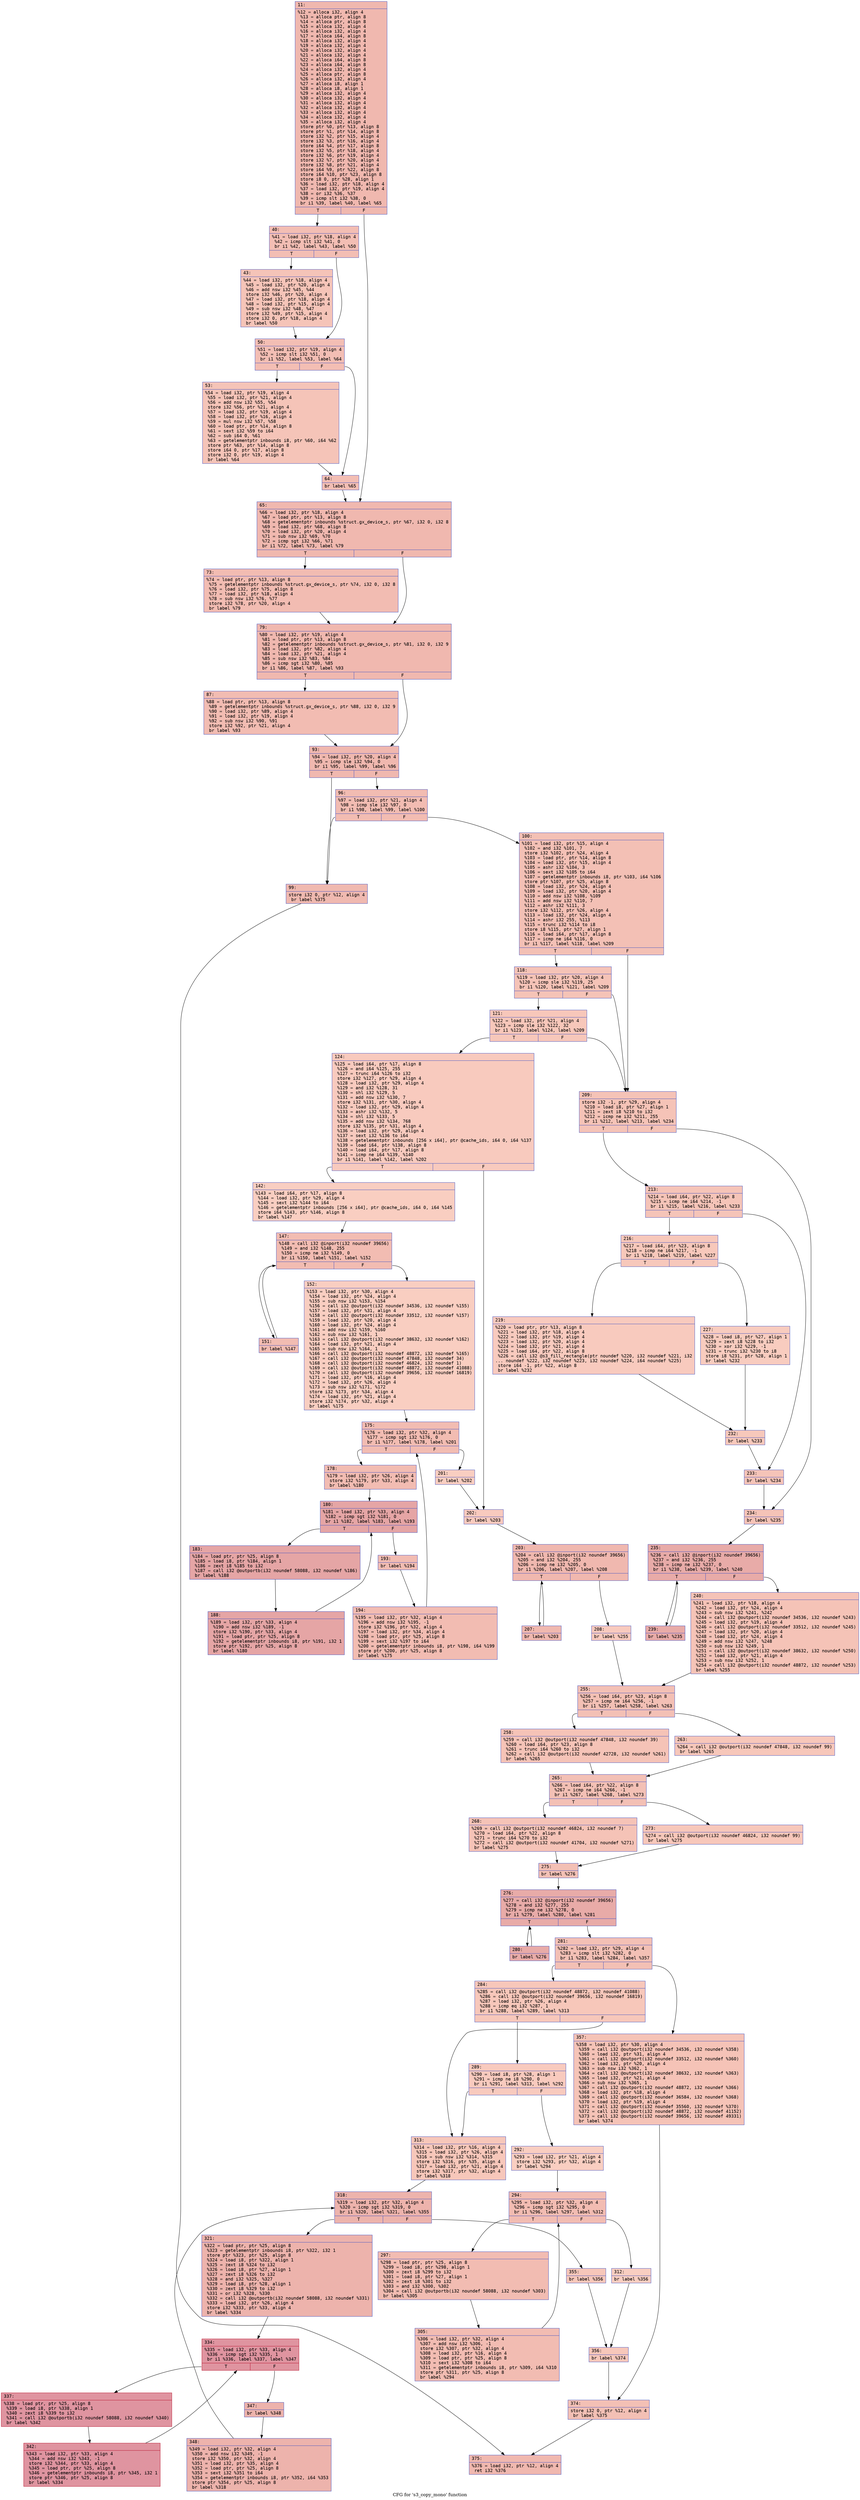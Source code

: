 digraph "CFG for 's3_copy_mono' function" {
	label="CFG for 's3_copy_mono' function";

	Node0x6000030da850 [shape=record,color="#3d50c3ff", style=filled, fillcolor="#dc5d4a70" fontname="Courier",label="{11:\l|  %12 = alloca i32, align 4\l  %13 = alloca ptr, align 8\l  %14 = alloca ptr, align 8\l  %15 = alloca i32, align 4\l  %16 = alloca i32, align 4\l  %17 = alloca i64, align 8\l  %18 = alloca i32, align 4\l  %19 = alloca i32, align 4\l  %20 = alloca i32, align 4\l  %21 = alloca i32, align 4\l  %22 = alloca i64, align 8\l  %23 = alloca i64, align 8\l  %24 = alloca i32, align 4\l  %25 = alloca ptr, align 8\l  %26 = alloca i32, align 4\l  %27 = alloca i8, align 1\l  %28 = alloca i8, align 1\l  %29 = alloca i32, align 4\l  %30 = alloca i32, align 4\l  %31 = alloca i32, align 4\l  %32 = alloca i32, align 4\l  %33 = alloca i32, align 4\l  %34 = alloca i32, align 4\l  %35 = alloca i32, align 4\l  store ptr %0, ptr %13, align 8\l  store ptr %1, ptr %14, align 8\l  store i32 %2, ptr %15, align 4\l  store i32 %3, ptr %16, align 4\l  store i64 %4, ptr %17, align 8\l  store i32 %5, ptr %18, align 4\l  store i32 %6, ptr %19, align 4\l  store i32 %7, ptr %20, align 4\l  store i32 %8, ptr %21, align 4\l  store i64 %9, ptr %22, align 8\l  store i64 %10, ptr %23, align 8\l  store i8 0, ptr %28, align 1\l  %36 = load i32, ptr %18, align 4\l  %37 = load i32, ptr %19, align 4\l  %38 = or i32 %36, %37\l  %39 = icmp slt i32 %38, 0\l  br i1 %39, label %40, label %65\l|{<s0>T|<s1>F}}"];
	Node0x6000030da850:s0 -> Node0x6000030da8a0[tooltip="11 -> 40\nProbability 37.50%" ];
	Node0x6000030da850:s1 -> Node0x6000030daa30[tooltip="11 -> 65\nProbability 62.50%" ];
	Node0x6000030da8a0 [shape=record,color="#3d50c3ff", style=filled, fillcolor="#e36c5570" fontname="Courier",label="{40:\l|  %41 = load i32, ptr %18, align 4\l  %42 = icmp slt i32 %41, 0\l  br i1 %42, label %43, label %50\l|{<s0>T|<s1>F}}"];
	Node0x6000030da8a0:s0 -> Node0x6000030da8f0[tooltip="40 -> 43\nProbability 37.50%" ];
	Node0x6000030da8a0:s1 -> Node0x6000030da940[tooltip="40 -> 50\nProbability 62.50%" ];
	Node0x6000030da8f0 [shape=record,color="#3d50c3ff", style=filled, fillcolor="#e97a5f70" fontname="Courier",label="{43:\l|  %44 = load i32, ptr %18, align 4\l  %45 = load i32, ptr %20, align 4\l  %46 = add nsw i32 %45, %44\l  store i32 %46, ptr %20, align 4\l  %47 = load i32, ptr %18, align 4\l  %48 = load i32, ptr %15, align 4\l  %49 = sub nsw i32 %48, %47\l  store i32 %49, ptr %15, align 4\l  store i32 0, ptr %18, align 4\l  br label %50\l}"];
	Node0x6000030da8f0 -> Node0x6000030da940[tooltip="43 -> 50\nProbability 100.00%" ];
	Node0x6000030da940 [shape=record,color="#3d50c3ff", style=filled, fillcolor="#e36c5570" fontname="Courier",label="{50:\l|  %51 = load i32, ptr %19, align 4\l  %52 = icmp slt i32 %51, 0\l  br i1 %52, label %53, label %64\l|{<s0>T|<s1>F}}"];
	Node0x6000030da940:s0 -> Node0x6000030da990[tooltip="50 -> 53\nProbability 37.50%" ];
	Node0x6000030da940:s1 -> Node0x6000030da9e0[tooltip="50 -> 64\nProbability 62.50%" ];
	Node0x6000030da990 [shape=record,color="#3d50c3ff", style=filled, fillcolor="#e97a5f70" fontname="Courier",label="{53:\l|  %54 = load i32, ptr %19, align 4\l  %55 = load i32, ptr %21, align 4\l  %56 = add nsw i32 %55, %54\l  store i32 %56, ptr %21, align 4\l  %57 = load i32, ptr %19, align 4\l  %58 = load i32, ptr %16, align 4\l  %59 = mul nsw i32 %57, %58\l  %60 = load ptr, ptr %14, align 8\l  %61 = sext i32 %59 to i64\l  %62 = sub i64 0, %61\l  %63 = getelementptr inbounds i8, ptr %60, i64 %62\l  store ptr %63, ptr %14, align 8\l  store i64 0, ptr %17, align 8\l  store i32 0, ptr %19, align 4\l  br label %64\l}"];
	Node0x6000030da990 -> Node0x6000030da9e0[tooltip="53 -> 64\nProbability 100.00%" ];
	Node0x6000030da9e0 [shape=record,color="#3d50c3ff", style=filled, fillcolor="#e36c5570" fontname="Courier",label="{64:\l|  br label %65\l}"];
	Node0x6000030da9e0 -> Node0x6000030daa30[tooltip="64 -> 65\nProbability 100.00%" ];
	Node0x6000030daa30 [shape=record,color="#3d50c3ff", style=filled, fillcolor="#dc5d4a70" fontname="Courier",label="{65:\l|  %66 = load i32, ptr %18, align 4\l  %67 = load ptr, ptr %13, align 8\l  %68 = getelementptr inbounds %struct.gx_device_s, ptr %67, i32 0, i32 8\l  %69 = load i32, ptr %68, align 8\l  %70 = load i32, ptr %20, align 4\l  %71 = sub nsw i32 %69, %70\l  %72 = icmp sgt i32 %66, %71\l  br i1 %72, label %73, label %79\l|{<s0>T|<s1>F}}"];
	Node0x6000030daa30:s0 -> Node0x6000030daa80[tooltip="65 -> 73\nProbability 50.00%" ];
	Node0x6000030daa30:s1 -> Node0x6000030daad0[tooltip="65 -> 79\nProbability 50.00%" ];
	Node0x6000030daa80 [shape=record,color="#3d50c3ff", style=filled, fillcolor="#e1675170" fontname="Courier",label="{73:\l|  %74 = load ptr, ptr %13, align 8\l  %75 = getelementptr inbounds %struct.gx_device_s, ptr %74, i32 0, i32 8\l  %76 = load i32, ptr %75, align 8\l  %77 = load i32, ptr %18, align 4\l  %78 = sub nsw i32 %76, %77\l  store i32 %78, ptr %20, align 4\l  br label %79\l}"];
	Node0x6000030daa80 -> Node0x6000030daad0[tooltip="73 -> 79\nProbability 100.00%" ];
	Node0x6000030daad0 [shape=record,color="#3d50c3ff", style=filled, fillcolor="#dc5d4a70" fontname="Courier",label="{79:\l|  %80 = load i32, ptr %19, align 4\l  %81 = load ptr, ptr %13, align 8\l  %82 = getelementptr inbounds %struct.gx_device_s, ptr %81, i32 0, i32 9\l  %83 = load i32, ptr %82, align 4\l  %84 = load i32, ptr %21, align 4\l  %85 = sub nsw i32 %83, %84\l  %86 = icmp sgt i32 %80, %85\l  br i1 %86, label %87, label %93\l|{<s0>T|<s1>F}}"];
	Node0x6000030daad0:s0 -> Node0x6000030dab20[tooltip="79 -> 87\nProbability 50.00%" ];
	Node0x6000030daad0:s1 -> Node0x6000030dab70[tooltip="79 -> 93\nProbability 50.00%" ];
	Node0x6000030dab20 [shape=record,color="#3d50c3ff", style=filled, fillcolor="#e1675170" fontname="Courier",label="{87:\l|  %88 = load ptr, ptr %13, align 8\l  %89 = getelementptr inbounds %struct.gx_device_s, ptr %88, i32 0, i32 9\l  %90 = load i32, ptr %89, align 4\l  %91 = load i32, ptr %19, align 4\l  %92 = sub nsw i32 %90, %91\l  store i32 %92, ptr %21, align 4\l  br label %93\l}"];
	Node0x6000030dab20 -> Node0x6000030dab70[tooltip="87 -> 93\nProbability 100.00%" ];
	Node0x6000030dab70 [shape=record,color="#3d50c3ff", style=filled, fillcolor="#dc5d4a70" fontname="Courier",label="{93:\l|  %94 = load i32, ptr %20, align 4\l  %95 = icmp sle i32 %94, 0\l  br i1 %95, label %99, label %96\l|{<s0>T|<s1>F}}"];
	Node0x6000030dab70:s0 -> Node0x6000030dac10[tooltip="93 -> 99\nProbability 50.00%" ];
	Node0x6000030dab70:s1 -> Node0x6000030dabc0[tooltip="93 -> 96\nProbability 50.00%" ];
	Node0x6000030dabc0 [shape=record,color="#3d50c3ff", style=filled, fillcolor="#e1675170" fontname="Courier",label="{96:\l|  %97 = load i32, ptr %21, align 4\l  %98 = icmp sle i32 %97, 0\l  br i1 %98, label %99, label %100\l|{<s0>T|<s1>F}}"];
	Node0x6000030dabc0:s0 -> Node0x6000030dac10[tooltip="96 -> 99\nProbability 50.00%" ];
	Node0x6000030dabc0:s1 -> Node0x6000030dac60[tooltip="96 -> 100\nProbability 50.00%" ];
	Node0x6000030dac10 [shape=record,color="#3d50c3ff", style=filled, fillcolor="#de614d70" fontname="Courier",label="{99:\l|  store i32 0, ptr %12, align 4\l  br label %375\l}"];
	Node0x6000030dac10 -> Node0x6000030dbf20[tooltip="99 -> 375\nProbability 100.00%" ];
	Node0x6000030dac60 [shape=record,color="#3d50c3ff", style=filled, fillcolor="#e5705870" fontname="Courier",label="{100:\l|  %101 = load i32, ptr %15, align 4\l  %102 = and i32 %101, 7\l  store i32 %102, ptr %24, align 4\l  %103 = load ptr, ptr %14, align 8\l  %104 = load i32, ptr %15, align 4\l  %105 = ashr i32 %104, 3\l  %106 = sext i32 %105 to i64\l  %107 = getelementptr inbounds i8, ptr %103, i64 %106\l  store ptr %107, ptr %25, align 8\l  %108 = load i32, ptr %24, align 4\l  %109 = load i32, ptr %20, align 4\l  %110 = add nsw i32 %108, %109\l  %111 = add nsw i32 %110, 7\l  %112 = ashr i32 %111, 3\l  store i32 %112, ptr %26, align 4\l  %113 = load i32, ptr %24, align 4\l  %114 = ashr i32 255, %113\l  %115 = trunc i32 %114 to i8\l  store i8 %115, ptr %27, align 1\l  %116 = load i64, ptr %17, align 8\l  %117 = icmp ne i64 %116, 0\l  br i1 %117, label %118, label %209\l|{<s0>T|<s1>F}}"];
	Node0x6000030dac60:s0 -> Node0x6000030dacb0[tooltip="100 -> 118\nProbability 62.50%" ];
	Node0x6000030dac60:s1 -> Node0x6000030db2a0[tooltip="100 -> 209\nProbability 37.50%" ];
	Node0x6000030dacb0 [shape=record,color="#3d50c3ff", style=filled, fillcolor="#e8765c70" fontname="Courier",label="{118:\l|  %119 = load i32, ptr %20, align 4\l  %120 = icmp sle i32 %119, 25\l  br i1 %120, label %121, label %209\l|{<s0>T|<s1>F}}"];
	Node0x6000030dacb0:s0 -> Node0x6000030dad00[tooltip="118 -> 121\nProbability 50.00%" ];
	Node0x6000030dacb0:s1 -> Node0x6000030db2a0[tooltip="118 -> 209\nProbability 50.00%" ];
	Node0x6000030dad00 [shape=record,color="#3d50c3ff", style=filled, fillcolor="#ec7f6370" fontname="Courier",label="{121:\l|  %122 = load i32, ptr %21, align 4\l  %123 = icmp sle i32 %122, 32\l  br i1 %123, label %124, label %209\l|{<s0>T|<s1>F}}"];
	Node0x6000030dad00:s0 -> Node0x6000030dad50[tooltip="121 -> 124\nProbability 50.00%" ];
	Node0x6000030dad00:s1 -> Node0x6000030db2a0[tooltip="121 -> 209\nProbability 50.00%" ];
	Node0x6000030dad50 [shape=record,color="#3d50c3ff", style=filled, fillcolor="#ef886b70" fontname="Courier",label="{124:\l|  %125 = load i64, ptr %17, align 8\l  %126 = and i64 %125, 255\l  %127 = trunc i64 %126 to i32\l  store i32 %127, ptr %29, align 4\l  %128 = load i32, ptr %29, align 4\l  %129 = and i32 %128, 31\l  %130 = shl i32 %129, 5\l  %131 = add nsw i32 %130, 7\l  store i32 %131, ptr %30, align 4\l  %132 = load i32, ptr %29, align 4\l  %133 = ashr i32 %132, 5\l  %134 = shl i32 %133, 5\l  %135 = add nsw i32 %134, 768\l  store i32 %135, ptr %31, align 4\l  %136 = load i32, ptr %29, align 4\l  %137 = sext i32 %136 to i64\l  %138 = getelementptr inbounds [256 x i64], ptr @cache_ids, i64 0, i64 %137\l  %139 = load i64, ptr %138, align 8\l  %140 = load i64, ptr %17, align 8\l  %141 = icmp ne i64 %139, %140\l  br i1 %141, label %142, label %202\l|{<s0>T|<s1>F}}"];
	Node0x6000030dad50:s0 -> Node0x6000030dada0[tooltip="124 -> 142\nProbability 50.00%" ];
	Node0x6000030dad50:s1 -> Node0x6000030db160[tooltip="124 -> 202\nProbability 50.00%" ];
	Node0x6000030dada0 [shape=record,color="#3d50c3ff", style=filled, fillcolor="#f2907270" fontname="Courier",label="{142:\l|  %143 = load i64, ptr %17, align 8\l  %144 = load i32, ptr %29, align 4\l  %145 = sext i32 %144 to i64\l  %146 = getelementptr inbounds [256 x i64], ptr @cache_ids, i64 0, i64 %145\l  store i64 %143, ptr %146, align 8\l  br label %147\l}"];
	Node0x6000030dada0 -> Node0x6000030dadf0[tooltip="142 -> 147\nProbability 100.00%" ];
	Node0x6000030dadf0 [shape=record,color="#3d50c3ff", style=filled, fillcolor="#e1675170" fontname="Courier",label="{147:\l|  %148 = call i32 @inport(i32 noundef 39656)\l  %149 = and i32 %148, 255\l  %150 = icmp ne i32 %149, 0\l  br i1 %150, label %151, label %152\l|{<s0>T|<s1>F}}"];
	Node0x6000030dadf0:s0 -> Node0x6000030dae40[tooltip="147 -> 151\nProbability 96.88%" ];
	Node0x6000030dadf0:s1 -> Node0x6000030dae90[tooltip="147 -> 152\nProbability 3.12%" ];
	Node0x6000030dae40 [shape=record,color="#3d50c3ff", style=filled, fillcolor="#e1675170" fontname="Courier",label="{151:\l|  br label %147\l}"];
	Node0x6000030dae40 -> Node0x6000030dadf0[tooltip="151 -> 147\nProbability 100.00%" ];
	Node0x6000030dae90 [shape=record,color="#3d50c3ff", style=filled, fillcolor="#f2907270" fontname="Courier",label="{152:\l|  %153 = load i32, ptr %30, align 4\l  %154 = load i32, ptr %24, align 4\l  %155 = sub nsw i32 %153, %154\l  %156 = call i32 @outport(i32 noundef 34536, i32 noundef %155)\l  %157 = load i32, ptr %31, align 4\l  %158 = call i32 @outport(i32 noundef 33512, i32 noundef %157)\l  %159 = load i32, ptr %20, align 4\l  %160 = load i32, ptr %24, align 4\l  %161 = add nsw i32 %159, %160\l  %162 = sub nsw i32 %161, 1\l  %163 = call i32 @outport(i32 noundef 38632, i32 noundef %162)\l  %164 = load i32, ptr %21, align 4\l  %165 = sub nsw i32 %164, 1\l  %166 = call i32 @outport(i32 noundef 48872, i32 noundef %165)\l  %167 = call i32 @outport(i32 noundef 47848, i32 noundef 34)\l  %168 = call i32 @outport(i32 noundef 46824, i32 noundef 1)\l  %169 = call i32 @outport(i32 noundef 48872, i32 noundef 41088)\l  %170 = call i32 @outport(i32 noundef 39656, i32 noundef 16819)\l  %171 = load i32, ptr %16, align 4\l  %172 = load i32, ptr %26, align 4\l  %173 = sub nsw i32 %171, %172\l  store i32 %173, ptr %34, align 4\l  %174 = load i32, ptr %21, align 4\l  store i32 %174, ptr %32, align 4\l  br label %175\l}"];
	Node0x6000030dae90 -> Node0x6000030daee0[tooltip="152 -> 175\nProbability 100.00%" ];
	Node0x6000030daee0 [shape=record,color="#3d50c3ff", style=filled, fillcolor="#e1675170" fontname="Courier",label="{175:\l|  %176 = load i32, ptr %32, align 4\l  %177 = icmp sgt i32 %176, 0\l  br i1 %177, label %178, label %201\l|{<s0>T|<s1>F}}"];
	Node0x6000030daee0:s0 -> Node0x6000030daf30[tooltip="175 -> 178\nProbability 96.88%" ];
	Node0x6000030daee0:s1 -> Node0x6000030db110[tooltip="175 -> 201\nProbability 3.12%" ];
	Node0x6000030daf30 [shape=record,color="#3d50c3ff", style=filled, fillcolor="#e1675170" fontname="Courier",label="{178:\l|  %179 = load i32, ptr %26, align 4\l  store i32 %179, ptr %33, align 4\l  br label %180\l}"];
	Node0x6000030daf30 -> Node0x6000030daf80[tooltip="178 -> 180\nProbability 100.00%" ];
	Node0x6000030daf80 [shape=record,color="#3d50c3ff", style=filled, fillcolor="#c5333470" fontname="Courier",label="{180:\l|  %181 = load i32, ptr %33, align 4\l  %182 = icmp sgt i32 %181, 0\l  br i1 %182, label %183, label %193\l|{<s0>T|<s1>F}}"];
	Node0x6000030daf80:s0 -> Node0x6000030dafd0[tooltip="180 -> 183\nProbability 96.88%" ];
	Node0x6000030daf80:s1 -> Node0x6000030db070[tooltip="180 -> 193\nProbability 3.12%" ];
	Node0x6000030dafd0 [shape=record,color="#3d50c3ff", style=filled, fillcolor="#c5333470" fontname="Courier",label="{183:\l|  %184 = load ptr, ptr %25, align 8\l  %185 = load i8, ptr %184, align 1\l  %186 = zext i8 %185 to i32\l  %187 = call i32 @outportb(i32 noundef 58088, i32 noundef %186)\l  br label %188\l}"];
	Node0x6000030dafd0 -> Node0x6000030db020[tooltip="183 -> 188\nProbability 100.00%" ];
	Node0x6000030db020 [shape=record,color="#3d50c3ff", style=filled, fillcolor="#c5333470" fontname="Courier",label="{188:\l|  %189 = load i32, ptr %33, align 4\l  %190 = add nsw i32 %189, -1\l  store i32 %190, ptr %33, align 4\l  %191 = load ptr, ptr %25, align 8\l  %192 = getelementptr inbounds i8, ptr %191, i32 1\l  store ptr %192, ptr %25, align 8\l  br label %180\l}"];
	Node0x6000030db020 -> Node0x6000030daf80[tooltip="188 -> 180\nProbability 100.00%" ];
	Node0x6000030db070 [shape=record,color="#3d50c3ff", style=filled, fillcolor="#e1675170" fontname="Courier",label="{193:\l|  br label %194\l}"];
	Node0x6000030db070 -> Node0x6000030db0c0[tooltip="193 -> 194\nProbability 100.00%" ];
	Node0x6000030db0c0 [shape=record,color="#3d50c3ff", style=filled, fillcolor="#e1675170" fontname="Courier",label="{194:\l|  %195 = load i32, ptr %32, align 4\l  %196 = add nsw i32 %195, -1\l  store i32 %196, ptr %32, align 4\l  %197 = load i32, ptr %34, align 4\l  %198 = load ptr, ptr %25, align 8\l  %199 = sext i32 %197 to i64\l  %200 = getelementptr inbounds i8, ptr %198, i64 %199\l  store ptr %200, ptr %25, align 8\l  br label %175\l}"];
	Node0x6000030db0c0 -> Node0x6000030daee0[tooltip="194 -> 175\nProbability 100.00%" ];
	Node0x6000030db110 [shape=record,color="#3d50c3ff", style=filled, fillcolor="#f2907270" fontname="Courier",label="{201:\l|  br label %202\l}"];
	Node0x6000030db110 -> Node0x6000030db160[tooltip="201 -> 202\nProbability 100.00%" ];
	Node0x6000030db160 [shape=record,color="#3d50c3ff", style=filled, fillcolor="#ef886b70" fontname="Courier",label="{202:\l|  br label %203\l}"];
	Node0x6000030db160 -> Node0x6000030db1b0[tooltip="202 -> 203\nProbability 100.00%" ];
	Node0x6000030db1b0 [shape=record,color="#3d50c3ff", style=filled, fillcolor="#dc5d4a70" fontname="Courier",label="{203:\l|  %204 = call i32 @inport(i32 noundef 39656)\l  %205 = and i32 %204, 255\l  %206 = icmp ne i32 %205, 0\l  br i1 %206, label %207, label %208\l|{<s0>T|<s1>F}}"];
	Node0x6000030db1b0:s0 -> Node0x6000030db200[tooltip="203 -> 207\nProbability 96.88%" ];
	Node0x6000030db1b0:s1 -> Node0x6000030db250[tooltip="203 -> 208\nProbability 3.12%" ];
	Node0x6000030db200 [shape=record,color="#3d50c3ff", style=filled, fillcolor="#dc5d4a70" fontname="Courier",label="{207:\l|  br label %203\l}"];
	Node0x6000030db200 -> Node0x6000030db1b0[tooltip="207 -> 203\nProbability 100.00%" ];
	Node0x6000030db250 [shape=record,color="#3d50c3ff", style=filled, fillcolor="#ef886b70" fontname="Courier",label="{208:\l|  br label %255\l}"];
	Node0x6000030db250 -> Node0x6000030db610[tooltip="208 -> 255\nProbability 100.00%" ];
	Node0x6000030db2a0 [shape=record,color="#3d50c3ff", style=filled, fillcolor="#e8765c70" fontname="Courier",label="{209:\l|  store i32 -1, ptr %29, align 4\l  %210 = load i8, ptr %27, align 1\l  %211 = zext i8 %210 to i32\l  %212 = icmp ne i32 %211, 255\l  br i1 %212, label %213, label %234\l|{<s0>T|<s1>F}}"];
	Node0x6000030db2a0:s0 -> Node0x6000030db2f0[tooltip="209 -> 213\nProbability 50.00%" ];
	Node0x6000030db2a0:s1 -> Node0x6000030db4d0[tooltip="209 -> 234\nProbability 50.00%" ];
	Node0x6000030db2f0 [shape=record,color="#3d50c3ff", style=filled, fillcolor="#e97a5f70" fontname="Courier",label="{213:\l|  %214 = load i64, ptr %22, align 8\l  %215 = icmp ne i64 %214, -1\l  br i1 %215, label %216, label %233\l|{<s0>T|<s1>F}}"];
	Node0x6000030db2f0:s0 -> Node0x6000030db340[tooltip="213 -> 216\nProbability 62.50%" ];
	Node0x6000030db2f0:s1 -> Node0x6000030db480[tooltip="213 -> 233\nProbability 37.50%" ];
	Node0x6000030db340 [shape=record,color="#3d50c3ff", style=filled, fillcolor="#ed836670" fontname="Courier",label="{216:\l|  %217 = load i64, ptr %23, align 8\l  %218 = icmp ne i64 %217, -1\l  br i1 %218, label %219, label %227\l|{<s0>T|<s1>F}}"];
	Node0x6000030db340:s0 -> Node0x6000030db390[tooltip="216 -> 219\nProbability 62.50%" ];
	Node0x6000030db340:s1 -> Node0x6000030db3e0[tooltip="216 -> 227\nProbability 37.50%" ];
	Node0x6000030db390 [shape=record,color="#3d50c3ff", style=filled, fillcolor="#ef886b70" fontname="Courier",label="{219:\l|  %220 = load ptr, ptr %13, align 8\l  %221 = load i32, ptr %18, align 4\l  %222 = load i32, ptr %19, align 4\l  %223 = load i32, ptr %20, align 4\l  %224 = load i32, ptr %21, align 4\l  %225 = load i64, ptr %22, align 8\l  %226 = call i32 @s3_fill_rectangle(ptr noundef %220, i32 noundef %221, i32\l... noundef %222, i32 noundef %223, i32 noundef %224, i64 noundef %225)\l  store i64 -1, ptr %22, align 8\l  br label %232\l}"];
	Node0x6000030db390 -> Node0x6000030db430[tooltip="219 -> 232\nProbability 100.00%" ];
	Node0x6000030db3e0 [shape=record,color="#3d50c3ff", style=filled, fillcolor="#f08b6e70" fontname="Courier",label="{227:\l|  %228 = load i8, ptr %27, align 1\l  %229 = zext i8 %228 to i32\l  %230 = xor i32 %229, -1\l  %231 = trunc i32 %230 to i8\l  store i8 %231, ptr %28, align 1\l  br label %232\l}"];
	Node0x6000030db3e0 -> Node0x6000030db430[tooltip="227 -> 232\nProbability 100.00%" ];
	Node0x6000030db430 [shape=record,color="#3d50c3ff", style=filled, fillcolor="#ed836670" fontname="Courier",label="{232:\l|  br label %233\l}"];
	Node0x6000030db430 -> Node0x6000030db480[tooltip="232 -> 233\nProbability 100.00%" ];
	Node0x6000030db480 [shape=record,color="#3d50c3ff", style=filled, fillcolor="#e97a5f70" fontname="Courier",label="{233:\l|  br label %234\l}"];
	Node0x6000030db480 -> Node0x6000030db4d0[tooltip="233 -> 234\nProbability 100.00%" ];
	Node0x6000030db4d0 [shape=record,color="#3d50c3ff", style=filled, fillcolor="#e8765c70" fontname="Courier",label="{234:\l|  br label %235\l}"];
	Node0x6000030db4d0 -> Node0x6000030db520[tooltip="234 -> 235\nProbability 100.00%" ];
	Node0x6000030db520 [shape=record,color="#3d50c3ff", style=filled, fillcolor="#cc403a70" fontname="Courier",label="{235:\l|  %236 = call i32 @inport(i32 noundef 39656)\l  %237 = and i32 %236, 255\l  %238 = icmp ne i32 %237, 0\l  br i1 %238, label %239, label %240\l|{<s0>T|<s1>F}}"];
	Node0x6000030db520:s0 -> Node0x6000030db570[tooltip="235 -> 239\nProbability 96.88%" ];
	Node0x6000030db520:s1 -> Node0x6000030db5c0[tooltip="235 -> 240\nProbability 3.12%" ];
	Node0x6000030db570 [shape=record,color="#3d50c3ff", style=filled, fillcolor="#cc403a70" fontname="Courier",label="{239:\l|  br label %235\l}"];
	Node0x6000030db570 -> Node0x6000030db520[tooltip="239 -> 235\nProbability 100.00%" ];
	Node0x6000030db5c0 [shape=record,color="#3d50c3ff", style=filled, fillcolor="#e8765c70" fontname="Courier",label="{240:\l|  %241 = load i32, ptr %18, align 4\l  %242 = load i32, ptr %24, align 4\l  %243 = sub nsw i32 %241, %242\l  %244 = call i32 @outport(i32 noundef 34536, i32 noundef %243)\l  %245 = load i32, ptr %19, align 4\l  %246 = call i32 @outport(i32 noundef 33512, i32 noundef %245)\l  %247 = load i32, ptr %20, align 4\l  %248 = load i32, ptr %24, align 4\l  %249 = add nsw i32 %247, %248\l  %250 = sub nsw i32 %249, 1\l  %251 = call i32 @outport(i32 noundef 38632, i32 noundef %250)\l  %252 = load i32, ptr %21, align 4\l  %253 = sub nsw i32 %252, 1\l  %254 = call i32 @outport(i32 noundef 48872, i32 noundef %253)\l  br label %255\l}"];
	Node0x6000030db5c0 -> Node0x6000030db610[tooltip="240 -> 255\nProbability 100.00%" ];
	Node0x6000030db610 [shape=record,color="#3d50c3ff", style=filled, fillcolor="#e5705870" fontname="Courier",label="{255:\l|  %256 = load i64, ptr %23, align 8\l  %257 = icmp ne i64 %256, -1\l  br i1 %257, label %258, label %263\l|{<s0>T|<s1>F}}"];
	Node0x6000030db610:s0 -> Node0x6000030db660[tooltip="255 -> 258\nProbability 62.50%" ];
	Node0x6000030db610:s1 -> Node0x6000030db6b0[tooltip="255 -> 263\nProbability 37.50%" ];
	Node0x6000030db660 [shape=record,color="#3d50c3ff", style=filled, fillcolor="#e8765c70" fontname="Courier",label="{258:\l|  %259 = call i32 @outport(i32 noundef 47848, i32 noundef 39)\l  %260 = load i64, ptr %23, align 8\l  %261 = trunc i64 %260 to i32\l  %262 = call i32 @outport(i32 noundef 42728, i32 noundef %261)\l  br label %265\l}"];
	Node0x6000030db660 -> Node0x6000030db700[tooltip="258 -> 265\nProbability 100.00%" ];
	Node0x6000030db6b0 [shape=record,color="#3d50c3ff", style=filled, fillcolor="#ec7f6370" fontname="Courier",label="{263:\l|  %264 = call i32 @outport(i32 noundef 47848, i32 noundef 99)\l  br label %265\l}"];
	Node0x6000030db6b0 -> Node0x6000030db700[tooltip="263 -> 265\nProbability 100.00%" ];
	Node0x6000030db700 [shape=record,color="#3d50c3ff", style=filled, fillcolor="#e5705870" fontname="Courier",label="{265:\l|  %266 = load i64, ptr %22, align 8\l  %267 = icmp ne i64 %266, -1\l  br i1 %267, label %268, label %273\l|{<s0>T|<s1>F}}"];
	Node0x6000030db700:s0 -> Node0x6000030db750[tooltip="265 -> 268\nProbability 62.50%" ];
	Node0x6000030db700:s1 -> Node0x6000030db7a0[tooltip="265 -> 273\nProbability 37.50%" ];
	Node0x6000030db750 [shape=record,color="#3d50c3ff", style=filled, fillcolor="#e8765c70" fontname="Courier",label="{268:\l|  %269 = call i32 @outport(i32 noundef 46824, i32 noundef 7)\l  %270 = load i64, ptr %22, align 8\l  %271 = trunc i64 %270 to i32\l  %272 = call i32 @outport(i32 noundef 41704, i32 noundef %271)\l  br label %275\l}"];
	Node0x6000030db750 -> Node0x6000030db7f0[tooltip="268 -> 275\nProbability 100.00%" ];
	Node0x6000030db7a0 [shape=record,color="#3d50c3ff", style=filled, fillcolor="#ec7f6370" fontname="Courier",label="{273:\l|  %274 = call i32 @outport(i32 noundef 46824, i32 noundef 99)\l  br label %275\l}"];
	Node0x6000030db7a0 -> Node0x6000030db7f0[tooltip="273 -> 275\nProbability 100.00%" ];
	Node0x6000030db7f0 [shape=record,color="#3d50c3ff", style=filled, fillcolor="#e5705870" fontname="Courier",label="{275:\l|  br label %276\l}"];
	Node0x6000030db7f0 -> Node0x6000030db840[tooltip="275 -> 276\nProbability 100.00%" ];
	Node0x6000030db840 [shape=record,color="#3d50c3ff", style=filled, fillcolor="#cc403a70" fontname="Courier",label="{276:\l|  %277 = call i32 @inport(i32 noundef 39656)\l  %278 = and i32 %277, 255\l  %279 = icmp ne i32 %278, 0\l  br i1 %279, label %280, label %281\l|{<s0>T|<s1>F}}"];
	Node0x6000030db840:s0 -> Node0x6000030db890[tooltip="276 -> 280\nProbability 96.88%" ];
	Node0x6000030db840:s1 -> Node0x6000030db8e0[tooltip="276 -> 281\nProbability 3.12%" ];
	Node0x6000030db890 [shape=record,color="#3d50c3ff", style=filled, fillcolor="#cc403a70" fontname="Courier",label="{280:\l|  br label %276\l}"];
	Node0x6000030db890 -> Node0x6000030db840[tooltip="280 -> 276\nProbability 100.00%" ];
	Node0x6000030db8e0 [shape=record,color="#3d50c3ff", style=filled, fillcolor="#e5705870" fontname="Courier",label="{281:\l|  %282 = load i32, ptr %29, align 4\l  %283 = icmp slt i32 %282, 0\l  br i1 %283, label %284, label %357\l|{<s0>T|<s1>F}}"];
	Node0x6000030db8e0:s0 -> Node0x6000030db930[tooltip="281 -> 284\nProbability 37.50%" ];
	Node0x6000030db8e0:s1 -> Node0x6000030dbe80[tooltip="281 -> 357\nProbability 62.50%" ];
	Node0x6000030db930 [shape=record,color="#3d50c3ff", style=filled, fillcolor="#ec7f6370" fontname="Courier",label="{284:\l|  %285 = call i32 @outport(i32 noundef 48872, i32 noundef 41088)\l  %286 = call i32 @outport(i32 noundef 39656, i32 noundef 16819)\l  %287 = load i32, ptr %26, align 4\l  %288 = icmp eq i32 %287, 1\l  br i1 %288, label %289, label %313\l|{<s0>T|<s1>F}}"];
	Node0x6000030db930:s0 -> Node0x6000030db980[tooltip="284 -> 289\nProbability 50.00%" ];
	Node0x6000030db930:s1 -> Node0x6000030dbb60[tooltip="284 -> 313\nProbability 50.00%" ];
	Node0x6000030db980 [shape=record,color="#3d50c3ff", style=filled, fillcolor="#ef886b70" fontname="Courier",label="{289:\l|  %290 = load i8, ptr %28, align 1\l  %291 = icmp ne i8 %290, 0\l  br i1 %291, label %313, label %292\l|{<s0>T|<s1>F}}"];
	Node0x6000030db980:s0 -> Node0x6000030dbb60[tooltip="289 -> 313\nProbability 62.50%" ];
	Node0x6000030db980:s1 -> Node0x6000030db9d0[tooltip="289 -> 292\nProbability 37.50%" ];
	Node0x6000030db9d0 [shape=record,color="#3d50c3ff", style=filled, fillcolor="#f2907270" fontname="Courier",label="{292:\l|  %293 = load i32, ptr %21, align 4\l  store i32 %293, ptr %32, align 4\l  br label %294\l}"];
	Node0x6000030db9d0 -> Node0x6000030dba20[tooltip="292 -> 294\nProbability 100.00%" ];
	Node0x6000030dba20 [shape=record,color="#3d50c3ff", style=filled, fillcolor="#e1675170" fontname="Courier",label="{294:\l|  %295 = load i32, ptr %32, align 4\l  %296 = icmp sgt i32 %295, 0\l  br i1 %296, label %297, label %312\l|{<s0>T|<s1>F}}"];
	Node0x6000030dba20:s0 -> Node0x6000030dba70[tooltip="294 -> 297\nProbability 96.88%" ];
	Node0x6000030dba20:s1 -> Node0x6000030dbb10[tooltip="294 -> 312\nProbability 3.12%" ];
	Node0x6000030dba70 [shape=record,color="#3d50c3ff", style=filled, fillcolor="#e1675170" fontname="Courier",label="{297:\l|  %298 = load ptr, ptr %25, align 8\l  %299 = load i8, ptr %298, align 1\l  %300 = zext i8 %299 to i32\l  %301 = load i8, ptr %27, align 1\l  %302 = zext i8 %301 to i32\l  %303 = and i32 %300, %302\l  %304 = call i32 @outportb(i32 noundef 58088, i32 noundef %303)\l  br label %305\l}"];
	Node0x6000030dba70 -> Node0x6000030dbac0[tooltip="297 -> 305\nProbability 100.00%" ];
	Node0x6000030dbac0 [shape=record,color="#3d50c3ff", style=filled, fillcolor="#e1675170" fontname="Courier",label="{305:\l|  %306 = load i32, ptr %32, align 4\l  %307 = add nsw i32 %306, -1\l  store i32 %307, ptr %32, align 4\l  %308 = load i32, ptr %16, align 4\l  %309 = load ptr, ptr %25, align 8\l  %310 = sext i32 %308 to i64\l  %311 = getelementptr inbounds i8, ptr %309, i64 %310\l  store ptr %311, ptr %25, align 8\l  br label %294\l}"];
	Node0x6000030dbac0 -> Node0x6000030dba20[tooltip="305 -> 294\nProbability 100.00%" ];
	Node0x6000030dbb10 [shape=record,color="#3d50c3ff", style=filled, fillcolor="#f2907270" fontname="Courier",label="{312:\l|  br label %356\l}"];
	Node0x6000030dbb10 -> Node0x6000030dbe30[tooltip="312 -> 356\nProbability 100.00%" ];
	Node0x6000030dbb60 [shape=record,color="#3d50c3ff", style=filled, fillcolor="#ec7f6370" fontname="Courier",label="{313:\l|  %314 = load i32, ptr %16, align 4\l  %315 = load i32, ptr %26, align 4\l  %316 = sub nsw i32 %314, %315\l  store i32 %316, ptr %35, align 4\l  %317 = load i32, ptr %21, align 4\l  store i32 %317, ptr %32, align 4\l  br label %318\l}"];
	Node0x6000030dbb60 -> Node0x6000030dbbb0[tooltip="313 -> 318\nProbability 100.00%" ];
	Node0x6000030dbbb0 [shape=record,color="#3d50c3ff", style=filled, fillcolor="#d6524470" fontname="Courier",label="{318:\l|  %319 = load i32, ptr %32, align 4\l  %320 = icmp sgt i32 %319, 0\l  br i1 %320, label %321, label %355\l|{<s0>T|<s1>F}}"];
	Node0x6000030dbbb0:s0 -> Node0x6000030dbc00[tooltip="318 -> 321\nProbability 96.88%" ];
	Node0x6000030dbbb0:s1 -> Node0x6000030dbde0[tooltip="318 -> 355\nProbability 3.12%" ];
	Node0x6000030dbc00 [shape=record,color="#3d50c3ff", style=filled, fillcolor="#d6524470" fontname="Courier",label="{321:\l|  %322 = load ptr, ptr %25, align 8\l  %323 = getelementptr inbounds i8, ptr %322, i32 1\l  store ptr %323, ptr %25, align 8\l  %324 = load i8, ptr %322, align 1\l  %325 = zext i8 %324 to i32\l  %326 = load i8, ptr %27, align 1\l  %327 = zext i8 %326 to i32\l  %328 = and i32 %325, %327\l  %329 = load i8, ptr %28, align 1\l  %330 = zext i8 %329 to i32\l  %331 = or i32 %328, %330\l  %332 = call i32 @outportb(i32 noundef 58088, i32 noundef %331)\l  %333 = load i32, ptr %26, align 4\l  store i32 %333, ptr %33, align 4\l  br label %334\l}"];
	Node0x6000030dbc00 -> Node0x6000030dbc50[tooltip="321 -> 334\nProbability 100.00%" ];
	Node0x6000030dbc50 [shape=record,color="#b70d28ff", style=filled, fillcolor="#b70d2870" fontname="Courier",label="{334:\l|  %335 = load i32, ptr %33, align 4\l  %336 = icmp sgt i32 %335, 1\l  br i1 %336, label %337, label %347\l|{<s0>T|<s1>F}}"];
	Node0x6000030dbc50:s0 -> Node0x6000030dbca0[tooltip="334 -> 337\nProbability 96.88%" ];
	Node0x6000030dbc50:s1 -> Node0x6000030dbd40[tooltip="334 -> 347\nProbability 3.12%" ];
	Node0x6000030dbca0 [shape=record,color="#b70d28ff", style=filled, fillcolor="#b70d2870" fontname="Courier",label="{337:\l|  %338 = load ptr, ptr %25, align 8\l  %339 = load i8, ptr %338, align 1\l  %340 = zext i8 %339 to i32\l  %341 = call i32 @outportb(i32 noundef 58088, i32 noundef %340)\l  br label %342\l}"];
	Node0x6000030dbca0 -> Node0x6000030dbcf0[tooltip="337 -> 342\nProbability 100.00%" ];
	Node0x6000030dbcf0 [shape=record,color="#b70d28ff", style=filled, fillcolor="#b70d2870" fontname="Courier",label="{342:\l|  %343 = load i32, ptr %33, align 4\l  %344 = add nsw i32 %343, -1\l  store i32 %344, ptr %33, align 4\l  %345 = load ptr, ptr %25, align 8\l  %346 = getelementptr inbounds i8, ptr %345, i32 1\l  store ptr %346, ptr %25, align 8\l  br label %334\l}"];
	Node0x6000030dbcf0 -> Node0x6000030dbc50[tooltip="342 -> 334\nProbability 100.00%" ];
	Node0x6000030dbd40 [shape=record,color="#3d50c3ff", style=filled, fillcolor="#d6524470" fontname="Courier",label="{347:\l|  br label %348\l}"];
	Node0x6000030dbd40 -> Node0x6000030dbd90[tooltip="347 -> 348\nProbability 100.00%" ];
	Node0x6000030dbd90 [shape=record,color="#3d50c3ff", style=filled, fillcolor="#d6524470" fontname="Courier",label="{348:\l|  %349 = load i32, ptr %32, align 4\l  %350 = add nsw i32 %349, -1\l  store i32 %350, ptr %32, align 4\l  %351 = load i32, ptr %35, align 4\l  %352 = load ptr, ptr %25, align 8\l  %353 = sext i32 %351 to i64\l  %354 = getelementptr inbounds i8, ptr %352, i64 %353\l  store ptr %354, ptr %25, align 8\l  br label %318\l}"];
	Node0x6000030dbd90 -> Node0x6000030dbbb0[tooltip="348 -> 318\nProbability 100.00%" ];
	Node0x6000030dbde0 [shape=record,color="#3d50c3ff", style=filled, fillcolor="#ec7f6370" fontname="Courier",label="{355:\l|  br label %356\l}"];
	Node0x6000030dbde0 -> Node0x6000030dbe30[tooltip="355 -> 356\nProbability 100.00%" ];
	Node0x6000030dbe30 [shape=record,color="#3d50c3ff", style=filled, fillcolor="#ec7f6370" fontname="Courier",label="{356:\l|  br label %374\l}"];
	Node0x6000030dbe30 -> Node0x6000030dbed0[tooltip="356 -> 374\nProbability 100.00%" ];
	Node0x6000030dbe80 [shape=record,color="#3d50c3ff", style=filled, fillcolor="#e8765c70" fontname="Courier",label="{357:\l|  %358 = load i32, ptr %30, align 4\l  %359 = call i32 @outport(i32 noundef 34536, i32 noundef %358)\l  %360 = load i32, ptr %31, align 4\l  %361 = call i32 @outport(i32 noundef 33512, i32 noundef %360)\l  %362 = load i32, ptr %20, align 4\l  %363 = sub nsw i32 %362, 1\l  %364 = call i32 @outport(i32 noundef 38632, i32 noundef %363)\l  %365 = load i32, ptr %21, align 4\l  %366 = sub nsw i32 %365, 1\l  %367 = call i32 @outport(i32 noundef 48872, i32 noundef %366)\l  %368 = load i32, ptr %18, align 4\l  %369 = call i32 @outport(i32 noundef 36584, i32 noundef %368)\l  %370 = load i32, ptr %19, align 4\l  %371 = call i32 @outport(i32 noundef 35560, i32 noundef %370)\l  %372 = call i32 @outport(i32 noundef 48872, i32 noundef 41152)\l  %373 = call i32 @outport(i32 noundef 39656, i32 noundef 49331)\l  br label %374\l}"];
	Node0x6000030dbe80 -> Node0x6000030dbed0[tooltip="357 -> 374\nProbability 100.00%" ];
	Node0x6000030dbed0 [shape=record,color="#3d50c3ff", style=filled, fillcolor="#e5705870" fontname="Courier",label="{374:\l|  store i32 0, ptr %12, align 4\l  br label %375\l}"];
	Node0x6000030dbed0 -> Node0x6000030dbf20[tooltip="374 -> 375\nProbability 100.00%" ];
	Node0x6000030dbf20 [shape=record,color="#3d50c3ff", style=filled, fillcolor="#dc5d4a70" fontname="Courier",label="{375:\l|  %376 = load i32, ptr %12, align 4\l  ret i32 %376\l}"];
}
